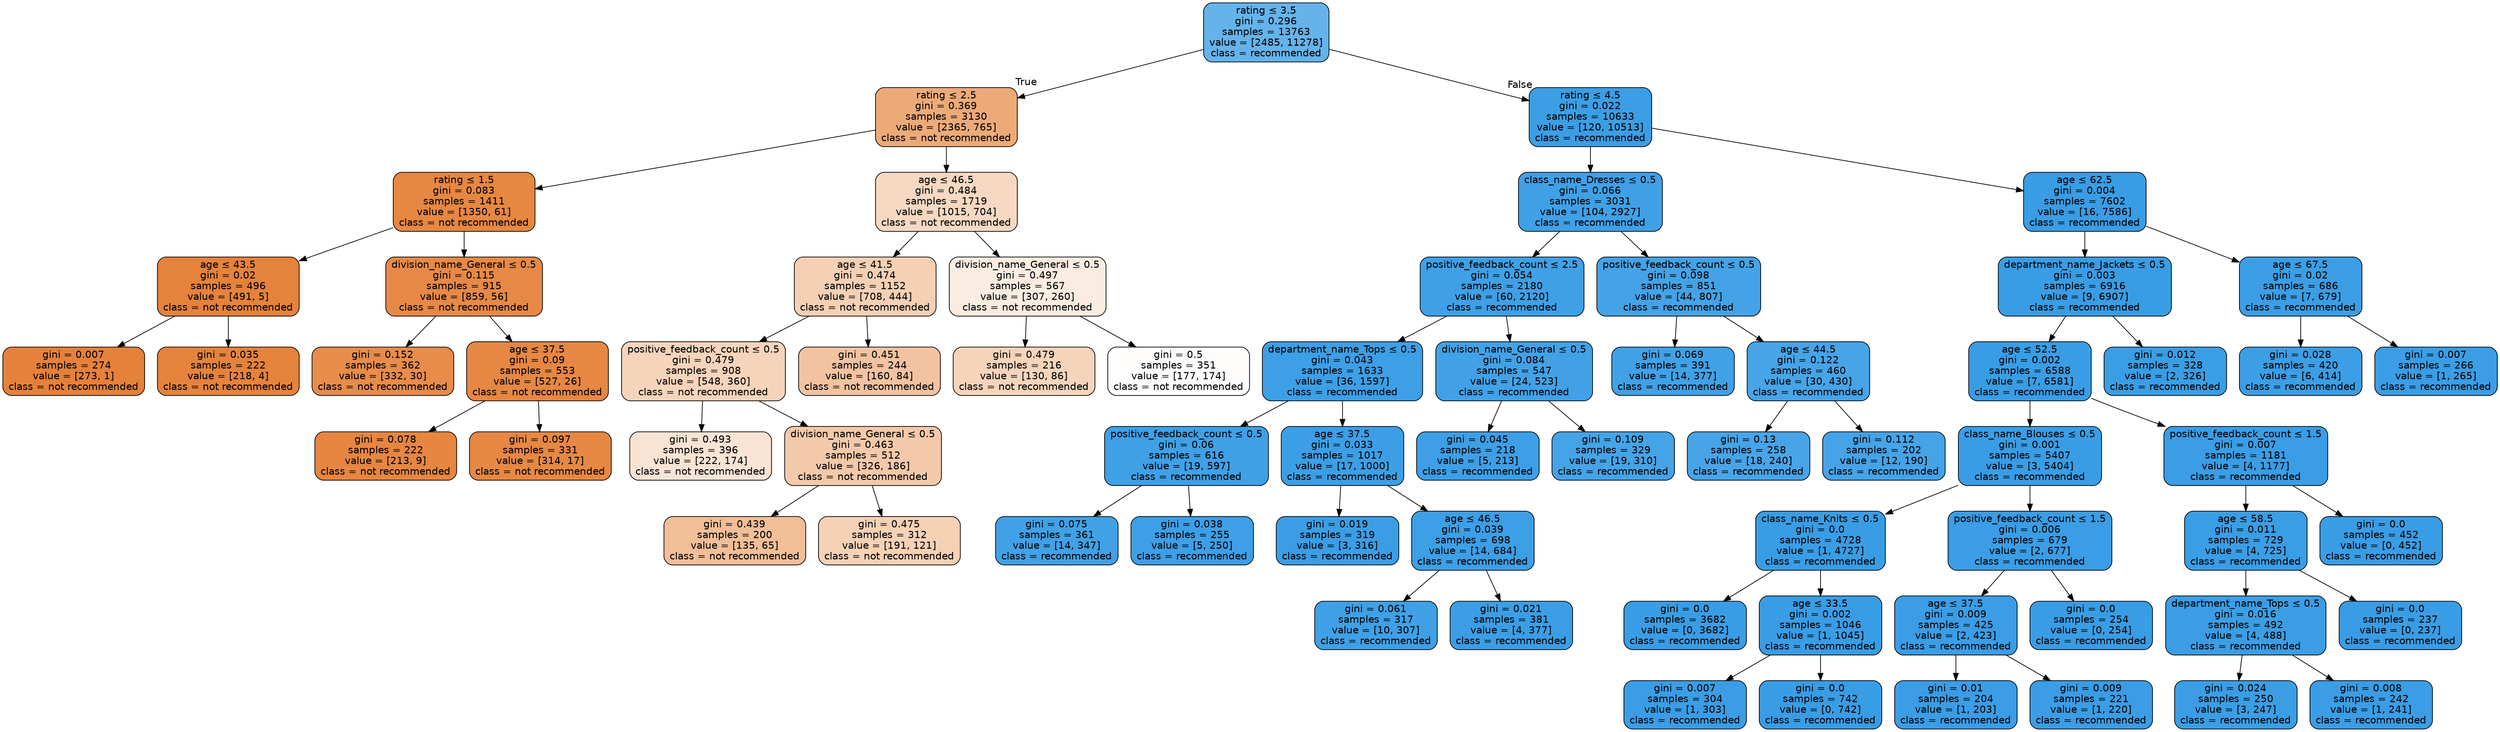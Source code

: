 digraph Tree {
node [shape=box, style="filled, rounded", color="black", fontname=helvetica] ;
edge [fontname=helvetica] ;
0 [label=<rating &le; 3.5<br/>gini = 0.296<br/>samples = 13763<br/>value = [2485, 11278]<br/>class = recommended>, fillcolor="#65b3eb"] ;
1 [label=<rating &le; 2.5<br/>gini = 0.369<br/>samples = 3130<br/>value = [2365, 765]<br/>class = not recommended>, fillcolor="#edaa79"] ;
0 -> 1 [labeldistance=2.5, labelangle=45, headlabel="True"] ;
2 [label=<rating &le; 1.5<br/>gini = 0.083<br/>samples = 1411<br/>value = [1350, 61]<br/>class = not recommended>, fillcolor="#e68742"] ;
1 -> 2 ;
3 [label=<age &le; 43.5<br/>gini = 0.02<br/>samples = 496<br/>value = [491, 5]<br/>class = not recommended>, fillcolor="#e5823b"] ;
2 -> 3 ;
4 [label=<gini = 0.007<br/>samples = 274<br/>value = [273, 1]<br/>class = not recommended>, fillcolor="#e5813a"] ;
3 -> 4 ;
5 [label=<gini = 0.035<br/>samples = 222<br/>value = [218, 4]<br/>class = not recommended>, fillcolor="#e5833d"] ;
3 -> 5 ;
6 [label=<division_name_General &le; 0.5<br/>gini = 0.115<br/>samples = 915<br/>value = [859, 56]<br/>class = not recommended>, fillcolor="#e78946"] ;
2 -> 6 ;
7 [label=<gini = 0.152<br/>samples = 362<br/>value = [332, 30]<br/>class = not recommended>, fillcolor="#e78c4b"] ;
6 -> 7 ;
8 [label=<age &le; 37.5<br/>gini = 0.09<br/>samples = 553<br/>value = [527, 26]<br/>class = not recommended>, fillcolor="#e68743"] ;
6 -> 8 ;
9 [label=<gini = 0.078<br/>samples = 222<br/>value = [213, 9]<br/>class = not recommended>, fillcolor="#e68641"] ;
8 -> 9 ;
10 [label=<gini = 0.097<br/>samples = 331<br/>value = [314, 17]<br/>class = not recommended>, fillcolor="#e68844"] ;
8 -> 10 ;
11 [label=<age &le; 46.5<br/>gini = 0.484<br/>samples = 1719<br/>value = [1015, 704]<br/>class = not recommended>, fillcolor="#f7d8c2"] ;
1 -> 11 ;
12 [label=<age &le; 41.5<br/>gini = 0.474<br/>samples = 1152<br/>value = [708, 444]<br/>class = not recommended>, fillcolor="#f5d0b5"] ;
11 -> 12 ;
13 [label=<positive_feedback_count &le; 0.5<br/>gini = 0.479<br/>samples = 908<br/>value = [548, 360]<br/>class = not recommended>, fillcolor="#f6d4bb"] ;
12 -> 13 ;
14 [label=<gini = 0.493<br/>samples = 396<br/>value = [222, 174]<br/>class = not recommended>, fillcolor="#f9e4d4"] ;
13 -> 14 ;
15 [label=<division_name_General &le; 0.5<br/>gini = 0.463<br/>samples = 512<br/>value = [326, 186]<br/>class = not recommended>, fillcolor="#f4c9aa"] ;
13 -> 15 ;
16 [label=<gini = 0.439<br/>samples = 200<br/>value = [135, 65]<br/>class = not recommended>, fillcolor="#f2be98"] ;
15 -> 16 ;
17 [label=<gini = 0.475<br/>samples = 312<br/>value = [191, 121]<br/>class = not recommended>, fillcolor="#f5d1b6"] ;
15 -> 17 ;
18 [label=<gini = 0.451<br/>samples = 244<br/>value = [160, 84]<br/>class = not recommended>, fillcolor="#f3c3a1"] ;
12 -> 18 ;
19 [label=<division_name_General &le; 0.5<br/>gini = 0.497<br/>samples = 567<br/>value = [307, 260]<br/>class = not recommended>, fillcolor="#fbece1"] ;
11 -> 19 ;
20 [label=<gini = 0.479<br/>samples = 216<br/>value = [130, 86]<br/>class = not recommended>, fillcolor="#f6d4bc"] ;
19 -> 20 ;
21 [label=<gini = 0.5<br/>samples = 351<br/>value = [177, 174]<br/>class = not recommended>, fillcolor="#fffdfc"] ;
19 -> 21 ;
22 [label=<rating &le; 4.5<br/>gini = 0.022<br/>samples = 10633<br/>value = [120, 10513]<br/>class = recommended>, fillcolor="#3b9ee5"] ;
0 -> 22 [labeldistance=2.5, labelangle=-45, headlabel="False"] ;
23 [label=<class_name_Dresses &le; 0.5<br/>gini = 0.066<br/>samples = 3031<br/>value = [104, 2927]<br/>class = recommended>, fillcolor="#40a0e6"] ;
22 -> 23 ;
24 [label=<positive_feedback_count &le; 2.5<br/>gini = 0.054<br/>samples = 2180<br/>value = [60, 2120]<br/>class = recommended>, fillcolor="#3fa0e6"] ;
23 -> 24 ;
25 [label=<department_name_Tops &le; 0.5<br/>gini = 0.043<br/>samples = 1633<br/>value = [36, 1597]<br/>class = recommended>, fillcolor="#3d9fe6"] ;
24 -> 25 ;
26 [label=<positive_feedback_count &le; 0.5<br/>gini = 0.06<br/>samples = 616<br/>value = [19, 597]<br/>class = recommended>, fillcolor="#3fa0e6"] ;
25 -> 26 ;
27 [label=<gini = 0.075<br/>samples = 361<br/>value = [14, 347]<br/>class = recommended>, fillcolor="#41a1e6"] ;
26 -> 27 ;
28 [label=<gini = 0.038<br/>samples = 255<br/>value = [5, 250]<br/>class = recommended>, fillcolor="#3d9fe6"] ;
26 -> 28 ;
29 [label=<age &le; 37.5<br/>gini = 0.033<br/>samples = 1017<br/>value = [17, 1000]<br/>class = recommended>, fillcolor="#3c9fe5"] ;
25 -> 29 ;
30 [label=<gini = 0.019<br/>samples = 319<br/>value = [3, 316]<br/>class = recommended>, fillcolor="#3b9ee5"] ;
29 -> 30 ;
31 [label=<age &le; 46.5<br/>gini = 0.039<br/>samples = 698<br/>value = [14, 684]<br/>class = recommended>, fillcolor="#3d9fe6"] ;
29 -> 31 ;
32 [label=<gini = 0.061<br/>samples = 317<br/>value = [10, 307]<br/>class = recommended>, fillcolor="#3fa0e6"] ;
31 -> 32 ;
33 [label=<gini = 0.021<br/>samples = 381<br/>value = [4, 377]<br/>class = recommended>, fillcolor="#3b9ee5"] ;
31 -> 33 ;
34 [label=<division_name_General &le; 0.5<br/>gini = 0.084<br/>samples = 547<br/>value = [24, 523]<br/>class = recommended>, fillcolor="#42a1e6"] ;
24 -> 34 ;
35 [label=<gini = 0.045<br/>samples = 218<br/>value = [5, 213]<br/>class = recommended>, fillcolor="#3e9fe6"] ;
34 -> 35 ;
36 [label=<gini = 0.109<br/>samples = 329<br/>value = [19, 310]<br/>class = recommended>, fillcolor="#45a3e7"] ;
34 -> 36 ;
37 [label=<positive_feedback_count &le; 0.5<br/>gini = 0.098<br/>samples = 851<br/>value = [44, 807]<br/>class = recommended>, fillcolor="#44a2e6"] ;
23 -> 37 ;
38 [label=<gini = 0.069<br/>samples = 391<br/>value = [14, 377]<br/>class = recommended>, fillcolor="#40a1e6"] ;
37 -> 38 ;
39 [label=<age &le; 44.5<br/>gini = 0.122<br/>samples = 460<br/>value = [30, 430]<br/>class = recommended>, fillcolor="#47a4e7"] ;
37 -> 39 ;
40 [label=<gini = 0.13<br/>samples = 258<br/>value = [18, 240]<br/>class = recommended>, fillcolor="#48a4e7"] ;
39 -> 40 ;
41 [label=<gini = 0.112<br/>samples = 202<br/>value = [12, 190]<br/>class = recommended>, fillcolor="#46a3e7"] ;
39 -> 41 ;
42 [label=<age &le; 62.5<br/>gini = 0.004<br/>samples = 7602<br/>value = [16, 7586]<br/>class = recommended>, fillcolor="#399de5"] ;
22 -> 42 ;
43 [label=<department_name_Jackets &le; 0.5<br/>gini = 0.003<br/>samples = 6916<br/>value = [9, 6907]<br/>class = recommended>, fillcolor="#399de5"] ;
42 -> 43 ;
44 [label=<age &le; 52.5<br/>gini = 0.002<br/>samples = 6588<br/>value = [7, 6581]<br/>class = recommended>, fillcolor="#399de5"] ;
43 -> 44 ;
45 [label=<class_name_Blouses &le; 0.5<br/>gini = 0.001<br/>samples = 5407<br/>value = [3, 5404]<br/>class = recommended>, fillcolor="#399de5"] ;
44 -> 45 ;
46 [label=<class_name_Knits &le; 0.5<br/>gini = 0.0<br/>samples = 4728<br/>value = [1, 4727]<br/>class = recommended>, fillcolor="#399de5"] ;
45 -> 46 ;
47 [label=<gini = 0.0<br/>samples = 3682<br/>value = [0, 3682]<br/>class = recommended>, fillcolor="#399de5"] ;
46 -> 47 ;
48 [label=<age &le; 33.5<br/>gini = 0.002<br/>samples = 1046<br/>value = [1, 1045]<br/>class = recommended>, fillcolor="#399de5"] ;
46 -> 48 ;
49 [label=<gini = 0.007<br/>samples = 304<br/>value = [1, 303]<br/>class = recommended>, fillcolor="#3a9de5"] ;
48 -> 49 ;
50 [label=<gini = 0.0<br/>samples = 742<br/>value = [0, 742]<br/>class = recommended>, fillcolor="#399de5"] ;
48 -> 50 ;
51 [label=<positive_feedback_count &le; 1.5<br/>gini = 0.006<br/>samples = 679<br/>value = [2, 677]<br/>class = recommended>, fillcolor="#3a9de5"] ;
45 -> 51 ;
52 [label=<age &le; 37.5<br/>gini = 0.009<br/>samples = 425<br/>value = [2, 423]<br/>class = recommended>, fillcolor="#3a9de5"] ;
51 -> 52 ;
53 [label=<gini = 0.01<br/>samples = 204<br/>value = [1, 203]<br/>class = recommended>, fillcolor="#3a9de5"] ;
52 -> 53 ;
54 [label=<gini = 0.009<br/>samples = 221<br/>value = [1, 220]<br/>class = recommended>, fillcolor="#3a9de5"] ;
52 -> 54 ;
55 [label=<gini = 0.0<br/>samples = 254<br/>value = [0, 254]<br/>class = recommended>, fillcolor="#399de5"] ;
51 -> 55 ;
56 [label=<positive_feedback_count &le; 1.5<br/>gini = 0.007<br/>samples = 1181<br/>value = [4, 1177]<br/>class = recommended>, fillcolor="#3a9de5"] ;
44 -> 56 ;
57 [label=<age &le; 58.5<br/>gini = 0.011<br/>samples = 729<br/>value = [4, 725]<br/>class = recommended>, fillcolor="#3a9ee5"] ;
56 -> 57 ;
58 [label=<department_name_Tops &le; 0.5<br/>gini = 0.016<br/>samples = 492<br/>value = [4, 488]<br/>class = recommended>, fillcolor="#3b9ee5"] ;
57 -> 58 ;
59 [label=<gini = 0.024<br/>samples = 250<br/>value = [3, 247]<br/>class = recommended>, fillcolor="#3b9ee5"] ;
58 -> 59 ;
60 [label=<gini = 0.008<br/>samples = 242<br/>value = [1, 241]<br/>class = recommended>, fillcolor="#3a9de5"] ;
58 -> 60 ;
61 [label=<gini = 0.0<br/>samples = 237<br/>value = [0, 237]<br/>class = recommended>, fillcolor="#399de5"] ;
57 -> 61 ;
62 [label=<gini = 0.0<br/>samples = 452<br/>value = [0, 452]<br/>class = recommended>, fillcolor="#399de5"] ;
56 -> 62 ;
63 [label=<gini = 0.012<br/>samples = 328<br/>value = [2, 326]<br/>class = recommended>, fillcolor="#3a9ee5"] ;
43 -> 63 ;
64 [label=<age &le; 67.5<br/>gini = 0.02<br/>samples = 686<br/>value = [7, 679]<br/>class = recommended>, fillcolor="#3b9ee5"] ;
42 -> 64 ;
65 [label=<gini = 0.028<br/>samples = 420<br/>value = [6, 414]<br/>class = recommended>, fillcolor="#3c9ee5"] ;
64 -> 65 ;
66 [label=<gini = 0.007<br/>samples = 266<br/>value = [1, 265]<br/>class = recommended>, fillcolor="#3a9de5"] ;
64 -> 66 ;
}